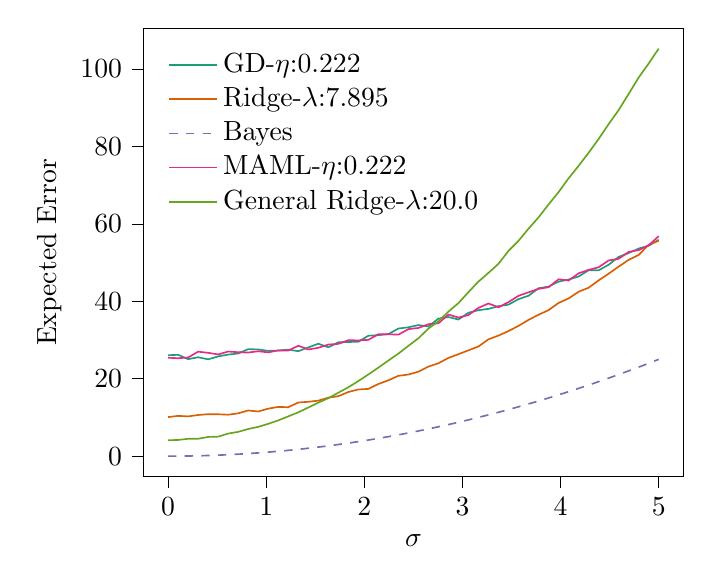 % This file was created with tikzplotlib v0.10.1.
\begin{tikzpicture}

\definecolor{chocolate217952}{RGB}{217,95,2}
\definecolor{darkcyan27158119}{RGB}{27,158,119}
\definecolor{darkgray176}{RGB}{176,176,176}
\definecolor{deeppink23141138}{RGB}{231,41,138}
\definecolor{lightslategray117112179}{RGB}{117,112,179}
\definecolor{olivedrab10216630}{RGB}{102,166,30}

\begin{axis}[
legend cell align={left},
legend style={
  fill opacity=0.8,
  draw opacity=1,
  text opacity=1,
  at={(0.03,0.97)},
  anchor=north west,
  draw=none
},
tick align=outside,
tick pos=left,
x grid style={darkgray176},
xlabel={\(\displaystyle \sigma\)},
xmin=-0.25, xmax=5.25,
xtick style={color=black},
y grid style={darkgray176},
ylabel={Expected Error},
ymin=-5.264, ymax=110.544,
ytick style={color=black}
]
\addplot [semithick, darkcyan27158119]
table {%
0 26.082
0.102 26.18
0.204 25.06
0.306 25.546
0.408 25.017
0.51 25.767
0.612 26.24
0.714 26.519
0.816 27.644
0.918 27.567
1.02 27.195
1.122 27.285
1.224 27.521
1.327 27.119
1.429 28.088
1.531 29.046
1.633 28.13
1.735 29.41
1.837 29.489
1.939 29.553
2.041 31.115
2.143 31.26
2.245 31.532
2.347 32.969
2.449 33.288
2.551 33.86
2.653 33.498
2.755 35.539
2.857 35.933
2.959 35.296
3.061 37.046
3.163 37.709
3.265 38.044
3.367 38.751
3.469 39.135
3.571 40.562
3.673 41.43
3.776 43.38
3.878 43.796
3.98 45.083
4.082 45.631
4.184 46.41
4.286 48.03
4.388 47.999
4.49 49.446
4.592 51.477
4.694 52.478
4.796 53.629
4.898 54.365
5 55.888
};
\addlegendentry{GD-$\eta$:0.222}
\addplot [semithick, chocolate217952]
table {%
0 10.092
0.102 10.403
0.204 10.275
0.306 10.632
0.408 10.841
0.51 10.821
0.612 10.71
0.714 11.059
0.816 11.803
0.918 11.542
1.02 12.267
1.122 12.724
1.224 12.642
1.327 13.858
1.429 14.048
1.531 14.344
1.633 15.115
1.735 15.495
1.837 16.575
1.939 17.228
2.041 17.372
2.143 18.644
2.245 19.599
2.347 20.753
2.449 21.089
2.551 21.82
2.653 23.143
2.755 24.0
2.857 25.377
2.959 26.345
3.061 27.337
3.163 28.334
3.265 30.186
3.367 31.154
3.469 32.316
3.571 33.659
3.673 35.196
3.776 36.548
3.878 37.736
3.98 39.588
4.082 40.743
4.184 42.484
4.286 43.509
4.388 45.412
4.49 47.147
4.592 48.968
4.694 50.71
4.796 51.973
4.898 54.608
5 55.649
};
\addlegendentry{Ridge-$\lambda$:7.895}
\addplot [semithick, lightslategray117112179, dashed]
table {%
0 0
0.102 0.01
0.204 0.042
0.306 0.094
0.408 0.167
0.51 0.26
0.612 0.375
0.714 0.51
0.816 0.666
0.918 0.843
1.02 1.041
1.122 1.26
1.224 1.499
1.327 1.76
1.429 2.041
1.531 2.343
1.633 2.666
1.735 3.009
1.837 3.374
1.939 3.759
2.041 4.165
2.143 4.592
2.245 5.04
2.347 5.508
2.449 5.997
2.551 6.508
2.653 7.039
2.755 7.591
2.857 8.163
2.959 8.757
3.061 9.371
3.163 10.006
3.265 10.662
3.367 11.339
3.469 12.037
3.571 12.755
3.673 13.494
3.776 14.254
3.878 15.035
3.98 15.837
4.082 16.66
4.184 17.503
4.286 18.367
4.388 19.252
4.49 20.158
4.592 21.085
4.694 22.032
4.796 23.001
4.898 23.99
5 25.0
};
\addlegendentry{Bayes}
\addplot [semithick, deeppink23141138]
table {%
0 25.424
0.102 25.297
0.204 25.481
0.306 26.99
0.408 26.695
0.51 26.276
0.612 27.027
0.714 26.856
0.816 26.764
0.918 27.101
1.02 26.813
1.122 27.319
1.224 27.275
1.327 28.528
1.429 27.561
1.531 27.995
1.633 28.832
1.735 29.006
1.837 29.959
1.939 29.897
2.041 30.046
2.143 31.5
2.245 31.489
2.347 31.391
2.449 32.817
2.551 33.112
2.653 34.09
2.755 34.331
2.857 36.578
2.959 35.811
3.061 36.436
3.163 38.312
3.265 39.44
3.367 38.46
3.469 39.794
3.571 41.42
3.673 42.321
3.776 43.228
3.878 43.649
3.98 45.692
4.082 45.384
4.184 47.229
4.286 48.12
4.388 48.801
4.49 50.558
4.592 50.986
4.694 52.755
4.796 53.227
4.898 54.463
5 56.828
};
\addlegendentry{MAML-$\eta$:0.222}
\addplot [semithick, olivedrab10216630]
table {%
0 4.111
0.102 4.188
0.204 4.488
0.306 4.496
0.408 4.965
0.51 5.04
0.612 5.835
0.714 6.277
0.816 7.016
0.918 7.566
1.02 8.354
1.122 9.23
1.224 10.278
1.327 11.328
1.429 12.564
1.531 13.841
1.633 14.976
1.735 16.397
1.837 17.801
1.939 19.399
2.041 21.103
2.143 22.877
2.245 24.699
2.347 26.503
2.449 28.502
2.551 30.454
2.653 32.952
2.755 34.837
2.857 37.342
2.959 39.543
3.061 42.372
3.163 45.104
3.265 47.345
3.367 49.698
3.469 53.021
3.571 55.624
3.673 58.754
3.776 61.707
3.878 65.041
3.98 68.219
4.082 71.795
4.184 75.001
4.286 78.387
4.388 81.944
4.49 85.778
4.592 89.412
4.694 93.58
4.796 97.821
4.898 101.432
5 105.28
};
\addlegendentry{General Ridge-$\lambda$:20.0}
\end{axis}

\end{tikzpicture}

